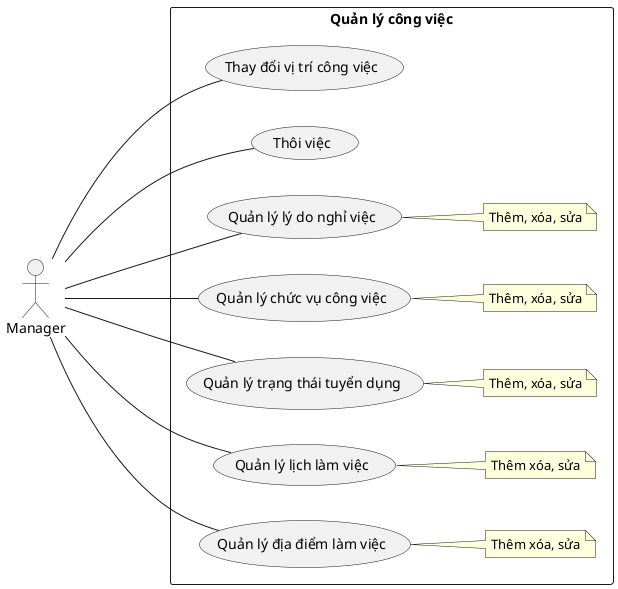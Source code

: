 @startuml "Quản lý công việc"
left to right direction
skinparam packageStyle rectangle
actor Manager

package "Quản lý công việc" {
    Manager --- (Thay đổi vị trí công việc)
    Manager --- (Thôi việc)

    Manager --- (Quản lý lý do nghỉ việc)
    note right of (Quản lý lý do nghỉ việc)
        Thêm, xóa, sửa
    end note

    Manager --- (Quản lý chức vụ công việc)
    note right of (Quản lý chức vụ công việc)
        Thêm, xóa, sửa
    end note
    

    Manager --- (Quản lý trạng thái tuyển dụng)
    note right of (Quản lý trạng thái tuyển dụng) : Thêm, xóa, sửa

    Manager --- (Quản lý lịch làm việc)
    note right of (Quản lý lịch làm việc): Thêm xóa, sửa

    Manager --- (Quản lý địa điểm làm việc)
    note right of (Quản lý địa điểm làm việc): Thêm xóa, sửa
}
@enduml